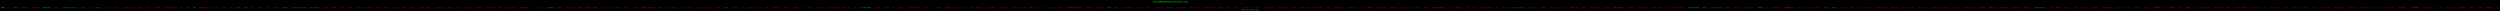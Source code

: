 graph APs {

  node [shape=plaintext, fontname=inconsolata, fontsize=10, fontcolor=black];
  edge [style=invis];
  OSiUX [label="osiux@buenosaireslibre.org",fontcolor=green,fontsize=28];
  ccbysa [label="cba",fontname="CC Icons",fontcolor=green,fontsize=26];
  OSiUX -- ccbysa [len="2.6"];
OSiUX -- "00:01:e3:5f:ca:16" [len=2.70];
"00:01:e3:5f:ca:16" [label="GR ",fontcolor=red,fontsize=14];
OSiUX -- "00:02:2a:eb:15:6c" [len=2.84];
"00:02:2a:eb:15:6c" [label="RedFede ",fontcolor=limegreen,fontsize=12];
OSiUX -- "00:02:6f:66:2c:14" [len=2.74];
"00:02:6f:66:2c:14" [label="ENCORE662C14 ",fontcolor=red,fontsize=14];
OSiUX -- "00:02:6f:a8:01:bc" [len=2.80];
"00:02:6f:a8:01:bc" [label="ENCOREA801BC ",fontcolor=red,fontsize=12];
OSiUX -- "00:0c:42:05:0d:64" [len=2.57];
"00:0c:42:05:0d:64" [label="caballito ",fontcolor=limegreen,fontsize=18];
OSiUX -- "00:0c:e5:50:98:72" [len=2.77];
"00:0c:e5:50:98:72" [label="Houston ",fontcolor=red,fontsize=14];
OSiUX -- "00:0c:e5:50:c5:57" [len=2.82];
"00:0c:e5:50:c5:57" [label="ezpe@buenosaireslibre.org ",fontcolor=green,fontsize=12];
OSiUX -- "00:0e:2e:4a:63:ff" [len=2.68];
"00:0e:2e:4a:63:ff" [label="Almada ",fontcolor=red,fontsize=16];
OSiUX -- "00:0e:2e:aa:b8:30" [len=2.82];
"00:0e:2e:aa:b8:30" [label="romulo ",fontcolor=red,fontsize=12];
OSiUX -- "00:0e:2e:fe:90:bc" [len=2.76];
"00:0e:2e:fe:90:bc" [label="Topcom ",fontcolor=limegreen,fontsize=14];
OSiUX -- "00:0f:a3:f2:3d:53" [len=2.80];
"00:0f:a3:f2:3d:53" [label="AJW ",fontcolor=red,fontsize=12];
OSiUX -- "00:0f:b5:6f:9c:d4" [len=2.76];
"00:0f:b5:6f:9c:d4" [label="WLS ",fontcolor=red,fontsize=14];
OSiUX -- "00:11:3b:0d:82:4f" [len=2.87];
"00:11:3b:0d:82:4f" [label="default ",fontcolor=red,fontsize=12];
OSiUX -- "00:13:10:32:c2:8c" [len=2.68];
"00:13:10:32:c2:8c" [label="asipronet-1piso ",fontcolor=red,fontsize=16];
OSiUX -- "00:13:10:63:8e:47" [len=2.65];
"00:13:10:63:8e:47" [label="linksys ",fontcolor=red,fontsize=16];
OSiUX -- "00:13:13:09:0f:70" [len=2.76];
"00:13:13:09:0f:70" [label="Chiple ",fontcolor=red,fontsize=14];
OSiUX -- "00:14:6c:fa:e4:0c" [len=2.65];
"00:14:6c:fa:e4:0c" [label="NETGEAR ",fontcolor=red,fontsize=16];
OSiUX -- "00:14:bf:7b:64:98" [len=2.60];
"00:14:bf:7b:64:98" [label="linksys_SES_49650 ",fontcolor=red,fontsize=16];
OSiUX -- "00:14:bf:ea:1e:40" [len=2.71];
"00:14:bf:ea:1e:40" [label="maru ",fontcolor=red,fontsize=14];
OSiUX -- "00:14:bf:ec:f0:22" [len=2.70];
"00:14:bf:ec:f0:22" [label="mired ",fontcolor=red,fontsize=14];
OSiUX -- "00:15:6d:ad:9f:3e" [len=2.79];
"00:15:6d:ad:9f:3e" [label="NPM ",fontcolor=limegreen,fontsize=14];
OSiUX -- "00:15:ec:10:bb:ac" [len=2.57];
"00:15:ec:10:bb:ac" [label="baldocita ",fontcolor=red,fontsize=18];
OSiUX -- "00:15:ec:13:e1:54" [len=2.80];
"00:15:ec:13:e1:54" [label="alfredo-wifi ",fontcolor=red,fontsize=12];
OSiUX -- "00:15:ec:15:37:cf" [len=2.77];
"00:15:ec:15:37:cf" [label="familias ",fontcolor=red,fontsize=14];
OSiUX -- "00:16:b6:19:7a:90" [len=2.65];
"00:16:b6:19:7a:90" [label="R2D2 ",fontcolor=red,fontsize=16];
OSiUX -- "00:16:b6:19:7e:68" [len=2.64];
"00:16:b6:19:7e:68" [label="luisa ",fontcolor=limegreen,fontsize=16];
OSiUX -- "00:16:b6:19:7e:6e" [len=2.85];
"00:16:b6:19:7e:6e" [label="judith ",fontcolor=limegreen,fontsize=12];
OSiUX -- "00:17:9a:f1:d6:d7" [len=2.82];
"00:17:9a:f1:d6:d7" [label="Casak ",fontcolor=red,fontsize=12];
OSiUX -- "00:17:9a:f3:53:45" [len=2.67];
"00:17:9a:f3:53:45" [label="default ",fontcolor=red,fontsize=16];
OSiUX -- "00:17:9a:f8:ac:31" [len=2.84];
"00:17:9a:f8:ac:31" [label="flopy ",fontcolor=red,fontsize=12];
OSiUX -- "00:18:39:58:22:f1" [len=2.60];
"00:18:39:58:22:f1" [label="hris304 ",fontcolor=red,fontsize=16];
OSiUX -- "00:18:39:cc:bc:40" [len=2.60];
"00:18:39:cc:bc:40" [label="linksys ",fontcolor=limegreen,fontsize=16];
OSiUX -- "00:18:e7:1e:e8:4e" [len=2.73];
"00:18:e7:1e:e8:4e" [label="El supermercadito chino ",fontcolor=limegreen,fontsize=14];
OSiUX -- "00:18:e7:55:24:fa" [len=2.82];
"00:18:e7:55:24:fa" [label="electromedicina ",fontcolor=limegreen,fontsize=12];
OSiUX -- "00:18:f8:61:76:20" [len=2.70];
"00:18:f8:61:76:20" [label="lamartona ",fontcolor=red,fontsize=14];
OSiUX -- "00:19:e0:64:8e:f8" [len=2.77];
"00:19:e0:64:8e:f8" [label="ANDREU ",fontcolor=red,fontsize=14];
OSiUX -- "00:1a:70:85:51:6f" [len=2.76];
"00:1a:70:85:51:6f" [label="Juanchi ",fontcolor=red,fontsize=14];
OSiUX -- "00:1a:70:d7:1c:5d" [len=2.73];
"00:1a:70:d7:1c:5d" [label="NachWan ",fontcolor=red,fontsize=14];
OSiUX -- "00:1a:73:b4:4a:73" [len=2.80];
"00:1a:73:b4:4a:73" [label="Fibertel WiFi899 ",fontcolor=red,fontsize=12];
OSiUX -- "00:1b:11:3a:f3:a7" [len=2.77];
"00:1b:11:3a:f3:a7" [label="Bohemio ",fontcolor=red,fontsize=14];
OSiUX -- "00:1b:11:3b:51:ff" [len=2.74];
"00:1b:11:3b:51:ff" [label="GuaiFai ",fontcolor=red,fontsize=14];
OSiUX -- "00:1b:11:3b:81:7d" [len=2.77];
"00:1b:11:3b:81:7d" [label="Hemoto ",fontcolor=red,fontsize=14];
OSiUX -- "00:1b:11:4e:b3:07" [len=2.71];
"00:1b:11:4e:b3:07" [label="wifi casa ",fontcolor=red,fontsize=14];
OSiUX -- "00:1b:9e:cd:81:78" [len=2.65];
"00:1b:9e:cd:81:78" [label="PLan21 ",fontcolor=red,fontsize=16];
OSiUX -- "00:1c:10:2b:c1:63" [len=2.70];
"00:1c:10:2b:c1:63" [label="honguito ",fontcolor=red,fontsize=14];
OSiUX -- "00:1c:10:58:52:89" [len=2.67];
"00:1c:10:58:52:89" [label="linksys_claudio ",fontcolor=red,fontsize=16];
OSiUX -- "00:1c:10:58:89:2e" [len=2.79];
"00:1c:10:58:89:2e" [label="Los5Fantasticos ",fontcolor=red,fontsize=14];
OSiUX -- "00:1c:df:f4:be:43" [len=2.73];
"00:1c:df:f4:be:43" [label="gabyscasa ",fontcolor=red,fontsize=14];
OSiUX -- "00:1c:f0:3b:5b:49" [len=2.65];
"00:1c:f0:3b:5b:49" [label="dlink ",fontcolor=red,fontsize=16];
OSiUX -- "00:1c:f0:67:d0:77" [len=2.73];
"00:1c:f0:67:d0:77" [label="Nuria WiFi ",fontcolor=red,fontsize=14];
OSiUX -- "00:1d:0f:ce:73:72" [len=2.65];
"00:1d:0f:ce:73:72" [label="rutenberg ",fontcolor=red,fontsize=16];
OSiUX -- "00:1d:0f:f0:c9:cc" [len=2.65];
"00:1d:0f:f0:c9:cc" [label="InternetCasa ",fontcolor=red,fontsize=16];
OSiUX -- "00:1d:60:15:9d:44" [len=2.77];
"00:1d:60:15:9d:44" [label="FT2206 ",fontcolor=red,fontsize=14];
OSiUX -- "00:1d:7e:e1:3c:48" [len=2.79];
"00:1d:7e:e1:3c:48" [label="linksys_SES_52579 ",fontcolor=red,fontsize=14];
OSiUX -- "00:1d:7e:f2:e7:f9" [len=2.70];
"00:1d:7e:f2:e7:f9" [label="OtamendiBOYZ ",fontcolor=red,fontsize=14];
OSiUX -- "00:1e:58:c3:37:6d" [len=2.87];
"00:1e:58:c3:37:6d" [label="nnn ",fontcolor=red,fontsize=12];
OSiUX -- "00:1e:e5:40:2b:e8" [len=2.80];
"00:1e:e5:40:2b:e8" [label="R O M I N A ",fontcolor=red,fontsize=12];
OSiUX -- "00:1f:c6:6d:67:59" [len=2.77];
"00:1f:c6:6d:67:59" [label="SOSA WIFI ",fontcolor=limegreen,fontsize=14];
OSiUX -- "00:21:29:63:3f:70" [len=2.62];
"00:21:29:63:3f:70" [label="Seba-M ",fontcolor=red,fontsize=16];
OSiUX -- "00:21:29:66:de:a4" [len=2.68];
"00:21:29:66:de:a4" [label="linksys-49g ",fontcolor=red,fontsize=16];
OSiUX -- "00:21:29:9d:09:fb" [len=2.54];
"00:21:29:9d:09:fb" [label="nacho ",fontcolor=red,fontsize=18];
OSiUX -- "00:21:29:bd:0a:0e" [len=2.51];
"00:21:29:bd:0a:0e" [label="Lincoln 7 echo ",fontcolor=red,fontsize=18];
OSiUX -- "00:21:63:07:31:ae" [len=2.87];
"00:21:63:07:31:ae" [label="Atlanta ",fontcolor=red,fontsize=12];
OSiUX -- "00:21:91:35:31:e9" [len=2.80];
"00:21:91:35:31:e9" [label="guille ",fontcolor=red,fontsize=12];
OSiUX -- "00:21:91:35:36:c9" [len=2.76];
"00:21:91:35:36:c9" [label="Hernan1 ",fontcolor=red,fontsize=14];
OSiUX -- "00:21:91:4d:41:f2" [len=2.71];
"00:21:91:4d:41:f2" [label="marinet ",fontcolor=red,fontsize=14];
OSiUX -- "00:22:15:ee:f7:ab" [len=2.71];
"00:22:15:ee:f7:ab" [label="FT_ALIPPE ",fontcolor=red,fontsize=14];
OSiUX -- "00:22:33:ed:9d:6c" [len=2.59];
"00:22:33:ed:9d:6c" [label="cinthia veronica ",fontcolor=red,fontsize=18];
OSiUX -- "00:22:6b:48:1d:f3" [len=2.79];
"00:22:6b:48:1d:f3" [label="AndreA ",fontcolor=red,fontsize=14];
OSiUX -- "00:22:6b:4d:eb:ce" [len=2.70];
"00:22:6b:4d:eb:ce" [label="bubu ",fontcolor=red,fontsize=14];
OSiUX -- "00:22:6b:6a:a6:dc" [len=2.70];
"00:22:6b:6a:a6:dc" [label="juan123 ",fontcolor=red,fontsize=14];
OSiUX -- "00:22:75:16:f0:f4" [len=2.88];
"00:22:75:16:f0:f4" [label="belkin ",fontcolor=red,fontsize=12];
OSiUX -- "00:22:93:c8:42:18" [len=2.84];
"00:22:93:c8:42:18" [label="LeonWiFi ",fontcolor=red,fontsize=12];
OSiUX -- "00:22:93:c8:80:c0" [len=2.82];
"00:22:93:c8:80:c0" [label="LilianaCwifi ",fontcolor=red,fontsize=12];
OSiUX -- "00:22:93:c8:85:04" [len=2.80];
"00:22:93:c8:85:04" [label="Emi_Shauer ",fontcolor=red,fontsize=12];
OSiUX -- "00:23:69:0f:5b:1d" [len=2.76];
"00:23:69:0f:5b:1d" [label="home277 ",fontcolor=red,fontsize=14];
OSiUX -- "00:23:69:b2:d2:14" [len=2.73];
"00:23:69:b2:d2:14" [label="linksys ",fontcolor=limegreen,fontsize=14];
OSiUX -- "00:23:69:c7:78:67" [len=2.82];
"00:23:69:c7:78:67" [label="NoTeConectes ",fontcolor=red,fontsize=12];
OSiUX -- "00:23:69:cb:a0:06" [len=2.82];
"00:23:69:cb:a0:06" [label="colmi ",fontcolor=red,fontsize=12];
OSiUX -- "00:23:69:d3:ab:18" [len=2.68];
"00:23:69:d3:ab:18" [label="jazmin ",fontcolor=red,fontsize=16];
OSiUX -- "00:23:69:f5:f6:5b" [len=2.70];
"00:23:69:f5:f6:5b" [label="Marcela ",fontcolor=red,fontsize=14];
OSiUX -- "00:23:cd:1d:8c:3e" [len=2.79];
"00:23:cd:1d:8c:3e" [label="SMOR ",fontcolor=red,fontsize=14];
OSiUX -- "00:23:cd:cd:76:c4" [len=2.74];
"00:23:cd:cd:76:c4" [label="TP-LINK_CD76C4 ",fontcolor=red,fontsize=14];
OSiUX -- "00:23:cd:f0:cc:9a" [len=2.62];
"00:23:cd:f0:cc:9a" [label="Pianist ",fontcolor=red,fontsize=16];
OSiUX -- "00:24:01:1a:a0:49" [len=2.68];
"00:24:01:1a:a0:49" [label="Zabalza ",fontcolor=red,fontsize=16];
OSiUX -- "00:24:01:c8:bf:04" [len=2.82];
"00:24:01:c8:bf:04" [label="Lola ",fontcolor=red,fontsize=12];
OSiUX -- "00:24:01:fd:f8:ae" [len=2.76];
"00:24:01:fd:f8:ae" [label="familia ",fontcolor=red,fontsize=14];
OSiUX -- "00:24:8c:79:81:b9" [len=2.84];
"00:24:8c:79:81:b9" [label="FT-Dalesio Wifi ",fontcolor=red,fontsize=12];
OSiUX -- "00:24:a1:17:2c:94" [len=2.74];
"00:24:a1:17:2c:94" [label="Fibertel WiFi268 ",fontcolor=red,fontsize=14];
OSiUX -- "00:24:a5:c9:f1:d0" [len=2.74];
"00:24:a5:c9:f1:d0" [label="tomate loco ",fontcolor=red,fontsize=14];
OSiUX -- "00:24:d2:0a:e3:82" [len=2.73];
"00:24:d2:0a:e3:82" [label="cisap ",fontcolor=red,fontsize=14];
OSiUX -- "00:25:86:cb:a0:f8" [len=2.67];
"00:25:86:cb:a0:f8" [label="TP-LINK_CBA0F8 ",fontcolor=limegreen,fontsize=16];
OSiUX -- "00:25:9c:3a:99:16" [len=2.60];
"00:25:9c:3a:99:16" [label="valiger ",fontcolor=red,fontsize=16];
OSiUX -- "00:25:9c:51:a0:08" [len=2.80];
"00:25:9c:51:a0:08" [label="beba1020 ",fontcolor=red,fontsize=12];
OSiUX -- "00:25:9c:69:71:a7" [len=2.74];
"00:25:9c:69:71:a7" [label="BC01 ",fontcolor=red,fontsize=14];
OSiUX -- "00:25:9c:f0:cb:9c" [len=2.60];
"00:25:9c:f0:cb:9c" [label="linksys ",fontcolor=red,fontsize=16];
OSiUX -- "00:25:f1:72:ad:4b" [len=2.67];
"00:25:f1:72:ad:4b" [label="Fibertel WiFi498 ",fontcolor=red,fontsize=16];
OSiUX -- "00:25:f1:85:14:78" [len=2.84];
"00:25:f1:85:14:78" [label="rolinga ",fontcolor=red,fontsize=12];
OSiUX -- "00:26:b6:19:2b:38" [len=2.73];
"00:26:b6:19:2b:38" [label="jc ",fontcolor=red,fontsize=14];
OSiUX -- "00:26:b9:dd:69:2b" [len=2.77];
"00:26:b9:dd:69:2b" [label="ManuNet ",fontcolor=red,fontsize=14];
OSiUX -- "00:26:ed:99:5c:b3" [len=2.65];
"00:26:ed:99:5c:b3" [label="Paulman ",fontcolor=red,fontsize=16];
OSiUX -- "00:26:ed:ae:f1:40" [len=2.80];
"00:26:ed:ae:f1:40" [label="SpeedyWiFi ",fontcolor=red,fontsize=12];
OSiUX -- "00:26:ed:af:2c:e8" [len=2.87];
"00:26:ed:af:2c:e8" [label="JUaNa ",fontcolor=red,fontsize=12];
OSiUX -- "00:26:ed:af:a4:d8" [len=2.74];
"00:26:ed:af:a4:d8" [label="yoko ",fontcolor=red,fontsize=14];
OSiUX -- "00:26:ed:af:a6:c8" [len=2.76];
"00:26:ed:af:a6:c8" [label="SpeedyWiFi ",fontcolor=red,fontsize=14];
OSiUX -- "00:27:19:c4:81:10" [len=2.74];
"00:27:19:c4:81:10" [label="TP-LINK_C48110 ",fontcolor=red,fontsize=14];
OSiUX -- "00:27:19:c5:ca:e4" [len=2.70];
"00:27:19:c5:ca:e4" [label="TP-LINK_C5CAE4 ",fontcolor=red,fontsize=14];
OSiUX -- "00:27:19:de:f0:28" [len=2.76];
"00:27:19:de:f0:28" [label="meli8778 ",fontcolor=red,fontsize=14];
OSiUX -- "00:27:19:fa:0c:82" [len=2.68];
"00:27:19:fa:0c:82" [label="privada ",fontcolor=red,fontsize=16];
OSiUX -- "00:27:22:40:7d:ea" [len=2.62];
"00:27:22:40:7d:ea" [label="UBNT ",fontcolor=red,fontsize=16];
OSiUX -- "00:30:4f:76:7c:70" [len=2.70];
"00:30:4f:76:7c:70" [label="arwen ",fontcolor=red,fontsize=14];
OSiUX -- "00:40:10:10:00:03" [len=2.80];
"00:40:10:10:00:03" [label="Larra ",fontcolor=red,fontsize=12];
OSiUX -- "00:50:18:4e:8a:d0" [len=2.85];
"00:50:18:4e:8a:d0" [label="Avellaneda ",fontcolor=red,fontsize=12];
OSiUX -- "00:e0:4c:f7:d8:39" [len=2.73];
"00:e0:4c:f7:d8:39" [label="RedCasa ",fontcolor=red,fontsize=14];
OSiUX -- "00:e0:4c:f8:4f:51" [len=2.59];
"00:e0:4c:f8:4f:51" [label="COLGATE DE ESTA!!! ",fontcolor=red,fontsize=18];
OSiUX -- "00:e0:4d:2c:6f:fc" [len=2.74];
"00:e0:4d:2c:6f:fc" [label="Speedy-e4d8 ",fontcolor=red,fontsize=14];
OSiUX -- "00:e0:4d:a1:3c:34" [len=2.77];
"00:e0:4d:a1:3c:34" [label="Speedy-b397 ",fontcolor=red,fontsize=14];
OSiUX -- "02:2d:5d:63:a3:85" [len=2.99];
"02:2d:5d:63:a3:85" [label="HP4EBAE2 ",fontcolor=limegreen,fontsize=10];
OSiUX -- "1c:14:48:aa:46:c4" [len=2.76];
"1c:14:48:aa:46:c4" [label="Joaquin ",fontcolor=red,fontsize=14];
OSiUX -- "1c:14:48:d4:5e:77" [len=2.71];
"1c:14:48:d4:5e:77" [label="Fibertel WiFi073 ",fontcolor=red,fontsize=14];
OSiUX -- "1c:14:48:db:4e:ce" [len=2.85];
"1c:14:48:db:4e:ce" [label="WiFide luca ",fontcolor=red,fontsize=12];
OSiUX -- "1c:14:48:db:da:b8" [len=2.90];
"1c:14:48:db:da:b8" [label="FTPORTILLO ",fontcolor=red,fontsize=10];
OSiUX -- "1c:af:f7:15:7e:30" [len=2.82];
"1c:af:f7:15:7e:30" [label="dlinkavellaneda ",fontcolor=red,fontsize=12];
OSiUX -- "1e:3c:e3:ca:e1:ab" [len=2.74];
"1e:3c:e3:ca:e1:ab" [label="portthru ",fontcolor=limegreen,fontsize=14];
OSiUX -- "20:cf:30:3f:f6:16" [len=2.76];
"20:cf:30:3f:f6:16" [label="Telecentro-3a38 ",fontcolor=red,fontsize=14];
OSiUX -- "20:cf:30:41:0d:80" [len=2.71];
"20:cf:30:41:0d:80" [label="Telecentro-3cc4 ",fontcolor=red,fontsize=14];
OSiUX -- "20:cf:30:5b:db:6a" [len=2.67];
"20:cf:30:5b:db:6a" [label="Telecentro-2d82 ",fontcolor=red,fontsize=16];
OSiUX -- "30:39:f2:06:16:e6" [len=2.65];
"30:39:f2:06:16:e6" [label="LauRiTa ",fontcolor=red,fontsize=16];
OSiUX -- "34:4b:50:41:dc:25" [len=2.76];
"34:4b:50:41:dc:25" [label="Stefi ",fontcolor=red,fontsize=14];
OSiUX -- "34:4b:50:41:ec:cf" [len=2.77];
"34:4b:50:41:ec:cf" [label="Taitito ",fontcolor=red,fontsize=14];
OSiUX -- "34:4b:50:41:fb:05" [len=2.71];
"34:4b:50:41:fb:05" [label="marianela ",fontcolor=red,fontsize=14];
OSiUX -- "38:22:9d:01:ff:ca" [len=2.67];
"38:22:9d:01:ff:ca" [label="wi fi arnet ",fontcolor=red,fontsize=16];
OSiUX -- "38:60:77:88:25:62" [len=2.74];
"38:60:77:88:25:62" [label="Fibertel WiFi714 ",fontcolor=red,fontsize=14];
OSiUX -- "38:60:77:bb:80:0d" [len=2.74];
"38:60:77:bb:80:0d" [label="Fibertel WiFi865 ",fontcolor=red,fontsize=14];
OSiUX -- "38:60:77:c1:34:29" [len=2.88];
"38:60:77:c1:34:29" [label="SANDRA ",fontcolor=red,fontsize=12];
OSiUX -- "38:60:77:c2:86:f7" [len=2.77];
"38:60:77:c2:86:f7" [label="Fibertel WiFi294 ",fontcolor=red,fontsize=14];
OSiUX -- "3c:75:4a:23:33:37" [len=2.65];
"3c:75:4a:23:33:37" [label="Fibertel WiFi ",fontcolor=red,fontsize=16];
OSiUX -- "3c:75:4a:23:e7:d8" [len=2.84];
"3c:75:4a:23:e7:d8" [label="pascual ",fontcolor=red,fontsize=12];
OSiUX -- "40:4a:03:bd:28:c8" [len=2.64];
"40:4a:03:bd:28:c8" [label="gabyymarito ",fontcolor=red,fontsize=16];
OSiUX -- "48:5b:39:87:ab:34" [len=2.74];
"48:5b:39:87:ab:34" [label="Telecentro-7cdc ",fontcolor=red,fontsize=14];
OSiUX -- "50:67:f0:9d:82:a4" [len=2.77];
"50:67:f0:9d:82:a4" [label="Grace ",fontcolor=red,fontsize=14];
OSiUX -- "50:67:f0:9d:86:d1" [len=2.79];
"50:67:f0:9d:86:d1" [label="DIANA-WIFI ",fontcolor=red,fontsize=14];
OSiUX -- "50:67:f0:9d:ff:78" [len=2.71];
"50:67:f0:9d:ff:78" [label="Speedy_oot3mq ",fontcolor=red,fontsize=14];
OSiUX -- "50:67:f0:9e:33:ba" [len=2.73];
"50:67:f0:9e:33:ba" [label="DanielyMarcelo ",fontcolor=red,fontsize=14];
OSiUX -- "50:67:f0:a5:9d:94" [len=2.74];
"50:67:f0:a5:9d:94" [label="Florencia ",fontcolor=red,fontsize=14];
OSiUX -- "50:67:f0:a9:2a:b7" [len=2.64];
"50:67:f0:a9:2a:b7" [label="Wi-Fi Arnet ",fontcolor=red,fontsize=16];
OSiUX -- "50:67:f0:a9:2b:98" [len=2.77];
"50:67:f0:a9:2b:98" [label="andamios ",fontcolor=red,fontsize=14];
OSiUX -- "54:e6:fc:ae:59:ce" [len=2.59];
"54:e6:fc:ae:59:ce" [label="Fucking Hostile! ",fontcolor=red,fontsize=18];
OSiUX -- "54:e6:fc:b1:16:2a" [len=2.82];
"54:e6:fc:b1:16:2a" [label="PABLO ",fontcolor=red,fontsize=12];
OSiUX -- "54:e6:fc:b3:99:c2" [len=2.67];
"54:e6:fc:b3:99:c2" [label="WIFI@Ga's ",fontcolor=red,fontsize=16];
OSiUX -- "54:e6:fc:c8:f6:1c" [len=2.74];
"54:e6:fc:c8:f6:1c" [label="Gian ",fontcolor=red,fontsize=14];
OSiUX -- "54:e6:fc:dd:7a:ae" [len=2.84];
"54:e6:fc:dd:7a:ae" [label="rodrigo ",fontcolor=red,fontsize=12];
OSiUX -- "54:e6:fc:dd:97:ac" [len=2.79];
"54:e6:fc:dd:97:ac" [label="cajita_de_bombones ",fontcolor=red,fontsize=14];
OSiUX -- "54:e6:fc:e5:44:ee" [len=2.74];
"54:e6:fc:e5:44:ee" [label="batti ",fontcolor=red,fontsize=14];
OSiUX -- "54:e6:fc:e6:65:54" [len=2.80];
"54:e6:fc:e6:65:54" [label="AdrielWifiNew ",fontcolor=red,fontsize=12];
OSiUX -- "54:e6:fc:fc:ff:a0" [len=2.80];
"54:e6:fc:fc:ff:a0" [label="Rodro no presta wifi ",fontcolor=limegreen,fontsize=12];
OSiUX -- "54:e6:fc:fd:0c:68" [len=2.73];
"54:e6:fc:fd:0c:68" [label="Lopez_Collazo ",fontcolor=red,fontsize=14];
OSiUX -- "5c:d9:98:fe:f4:58" [len=2.62];
"5c:d9:98:fe:f4:58" [label="DRALink ",fontcolor=red,fontsize=16];
OSiUX -- "68:7f:74:7b:cb:42" [len=2.77];
"68:7f:74:7b:cb:42" [label="Puto el que lee ",fontcolor=red,fontsize=14];
OSiUX -- "68:7f:74:7d:d4:18" [len=2.87];
"68:7f:74:7d:d4:18" [label="charly ",fontcolor=red,fontsize=12];
OSiUX -- "68:7f:74:ad:9d:bc" [len=2.67];
"68:7f:74:ad:9d:bc" [label="NUEVO SOL ",fontcolor=red,fontsize=16];
OSiUX -- "68:7f:74:dc:42:81" [len=2.56];
"68:7f:74:dc:42:81" [label="River ",fontcolor=red,fontsize=18];
OSiUX -- "68:7f:74:e1:85:e0" [len=2.60];
"68:7f:74:e1:85:e0" [label="kriegler.sucari ",fontcolor=red,fontsize=16];
OSiUX -- "68:7f:74:ee:f6:d3" [len=2.68];
"68:7f:74:ee:f6:d3" [label="jujuem ",fontcolor=red,fontsize=16];
OSiUX -- "68:7f:74:fe:1c:84" [len=2.51];
"68:7f:74:fe:1c:84" [label="lobosybogota ",fontcolor=red,fontsize=18];
OSiUX -- "68:7f:74:ff:25:0a" [len=2.80];
"68:7f:74:ff:25:0a" [label="FernandoElsa ",fontcolor=red,fontsize=12];
OSiUX -- "70:71:bc:05:37:29" [len=2.74];
"70:71:bc:05:37:29" [label="Fibertel WiFisum ",fontcolor=red,fontsize=14];
OSiUX -- "70:7e:43:48:65:14" [len=2.77];
"70:7e:43:48:65:14" [label="Fibertel WiFi328 ",fontcolor=red,fontsize=14];
OSiUX -- "70:7e:43:ba:3c:c2" [len=2.73];
"70:7e:43:ba:3c:c2" [label="Santi ",fontcolor=red,fontsize=14];
OSiUX -- "74:56:12:36:0d:9a" [len=2.60];
"74:56:12:36:0d:9a" [label="Fibertel WiFi183 ",fontcolor=red,fontsize=16];
OSiUX -- "74:ea:3a:a9:e6:a4" [len=2.64];
"74:ea:3a:a9:e6:a4" [label="TP-LINK_A9E6A4 ",fontcolor=limegreen,fontsize=16];
OSiUX -- "74:ea:3a:b5:98:c0" [len=2.60];
"74:ea:3a:b5:98:c0" [label="NICK_1 ",fontcolor=limegreen,fontsize=16];
OSiUX -- "74:ea:3a:cf:28:e6" [len=2.76];
"74:ea:3a:cf:28:e6" [label="Conectate de Esta ",fontcolor=limegreen,fontsize=14];
OSiUX -- "74:ea:3a:e7:3a:ba" [len=2.76];
"74:ea:3a:e7:3a:ba" [label="CELESTE ",fontcolor=red,fontsize=14];
OSiUX -- "78:44:76:05:b6:b0" [len=2.64];
"78:44:76:05:b6:b0" [label="Wifi Abi ",fontcolor=red,fontsize=16];
OSiUX -- "7c:4f:b5:90:71:44" [len=2.62];
"7c:4f:b5:90:71:44" [label="Fibertel WiFi ",fontcolor=red,fontsize=16];
OSiUX -- "90:e6:ba:a2:27:40" [len=2.64];
"90:e6:ba:a2:27:40" [label="FT05636 ",fontcolor=limegreen,fontsize=16];
OSiUX -- "94:0c:6d:ef:47:60" [len=2.80];
"94:0c:6d:ef:47:60" [label="Casa ",fontcolor=red,fontsize=12];
OSiUX -- "94:0c:6d:f5:ea:f0" [len=2.68];
"94:0c:6d:f5:ea:f0" [label="Peludo WIFI ",fontcolor=red,fontsize=16];
OSiUX -- "94:44:52:3b:14:0d" [len=2.56];
"94:44:52:3b:14:0d" [label="FRANARELLA ",fontcolor=red,fontsize=18];
OSiUX -- "98:fc:11:81:ec:82" [len=2.80];
"98:fc:11:81:ec:82" [label="NadaPersonal ",fontcolor=red,fontsize=12];
OSiUX -- "98:fc:11:cf:c1:b9" [len=2.71];
"98:fc:11:cf:c1:b9" [label="linksys ",fontcolor=red,fontsize=14];
OSiUX -- "98:fc:11:d1:45:d1" [len=2.65];
"98:fc:11:d1:45:d1" [label="ACOYTE ",fontcolor=red,fontsize=16];
OSiUX -- "98:fc:11:d8:82:fc" [len=2.84];
"98:fc:11:d8:82:fc" [label="linksys ",fontcolor=limegreen,fontsize=12];
OSiUX -- "b0:48:7a:b0:41:52" [len=2.68];
"b0:48:7a:b0:41:52" [label="linksys ",fontcolor=limegreen,fontsize=16];
OSiUX -- "b0:48:7a:b1:ce:80" [len=2.71];
"b0:48:7a:b1:ce:80" [label="arielbart ",fontcolor=red,fontsize=14];
OSiUX -- "b0:48:7a:b2:79:30" [len=2.68];
"b0:48:7a:b2:79:30" [label="BEITI ",fontcolor=red,fontsize=16];
OSiUX -- "b0:48:7a:c8:a4:16" [len=2.71];
"b0:48:7a:c8:a4:16" [label="Dori A.. ",fontcolor=red,fontsize=14];
OSiUX -- "b0:48:7a:db:b5:40" [len=2.70];
"b0:48:7a:db:b5:40" [label="Home-Wifi ",fontcolor=red,fontsize=14];
OSiUX -- "c8:3a:35:1b:b9:28" [len=2.68];
"c8:3a:35:1b:b9:28" [label="CaRo-PC_Network ",fontcolor=red,fontsize=16];
OSiUX -- "c8:6c:87:58:e4:6f" [len=2.76];
"c8:6c:87:58:e4:6f" [label="Speedy_9qi1nz ",fontcolor=red,fontsize=14];
OSiUX -- "c8:6c:87:fe:e3:98" [len=2.74];
"c8:6c:87:fe:e3:98" [label="perro de la calle ",fontcolor=red,fontsize=14];
OSiUX -- "c8:d5:fe:0f:75:a4" [len=2.73];
"c8:d5:fe:0f:75:a4" [label="spred ",fontcolor=red,fontsize=14];
OSiUX -- "c8:d5:fe:14:f3:ef" [len=2.80];
"c8:d5:fe:14:f3:ef" [label="WifiMia ",fontcolor=red,fontsize=12];
OSiUX -- "c8:d5:fe:15:52:17" [len=2.74];
"c8:d5:fe:15:52:17" [label="Speedy-aae8 ",fontcolor=red,fontsize=14];
OSiUX -- "c8:d5:fe:15:76:9b" [len=2.76];
"c8:d5:fe:15:76:9b" [label="Speedy-dce2 ",fontcolor=red,fontsize=14];
OSiUX -- "c8:d5:fe:15:a1:db" [len=2.82];
"c8:d5:fe:15:a1:db" [label="Speedy-2105 ",fontcolor=red,fontsize=12];
OSiUX -- "c8:d5:fe:69:d6:dd" [len=2.73];
"c8:d5:fe:69:d6:dd" [label="Martinez.Chaparro ",fontcolor=red,fontsize=14];
OSiUX -- "c8:d5:fe:69:e4:de" [len=2.59];
"c8:d5:fe:69:e4:de" [label="cristina ",fontcolor=red,fontsize=18];
OSiUX -- "c8:d5:fe:6c:f5:3c" [len=2.53];
"c8:d5:fe:6c:f5:3c" [label="Pablo ga ",fontcolor=red,fontsize=18];
OSiUX -- "c8:d5:fe:6d:24:bc" [len=2.67];
"c8:d5:fe:6d:24:bc" [label="SpeedyEster ",fontcolor=red,fontsize=16];
OSiUX -- "c8:d5:fe:6d:27:5a" [len=2.76];
"c8:d5:fe:6d:27:5a" [label="CamposCordoba ",fontcolor=red,fontsize=14];
OSiUX -- "c8:d5:fe:6e:0d:81" [len=2.73];
"c8:d5:fe:6e:0d:81" [label="SpeedyWiFii ",fontcolor=red,fontsize=14];
OSiUX -- "c8:d5:fe:6e:14:5e" [len=2.68];
"c8:d5:fe:6e:14:5e" [label="PerdonanosEnzo ",fontcolor=limegreen,fontsize=16];
OSiUX -- "c8:d5:fe:70:11:57" [len=2.80];
"c8:d5:fe:70:11:57" [label="LILIANA ",fontcolor=red,fontsize=12];
OSiUX -- "c8:d5:fe:70:14:5c" [len=2.57];
"c8:d5:fe:70:14:5c" [label="NANCY ",fontcolor=red,fontsize=18];
OSiUX -- "c8:d5:fe:70:27:42" [len=2.71];
"c8:d5:fe:70:27:42" [label="maitena2 ",fontcolor=red,fontsize=14];
OSiUX -- "c8:d5:fe:73:2a:17" [len=2.77];
"c8:d5:fe:73:2a:17" [label="leotatt ",fontcolor=red,fontsize=14];
OSiUX -- "c8:d5:fe:7d:ab:ee" [len=2.79];
"c8:d5:fe:7d:ab:ee" [label="Maria Laura ",fontcolor=red,fontsize=14];
OSiUX -- "c8:d5:fe:7d:af:98" [len=2.76];
"c8:d5:fe:7d:af:98" [label="SpeedyWiFi ",fontcolor=red,fontsize=14];
OSiUX -- "c8:d5:fe:7d:d3:0d" [len=2.77];
"c8:d5:fe:7d:d3:0d" [label="primuchas@speedy ",fontcolor=red,fontsize=14];
OSiUX -- "c8:d5:fe:89:b5:c0" [len=2.84];
"c8:d5:fe:89:b5:c0" [label="isengard ",fontcolor=red,fontsize=12];
OSiUX -- "cc:7d:37:e0:a9:f3" [len=2.90];
"cc:7d:37:e0:a9:f3" [label="Fibertel WiFi ",fontcolor=red,fontsize=10];
OSiUX -- "cc:7d:37:ec:ee:40" [len=2.70];
"cc:7d:37:ec:ee:40" [label="Lopez Wifi ",fontcolor=red,fontsize=14];
OSiUX -- "cc:7d:37:ee:5f:96" [len=2.76];
"cc:7d:37:ee:5f:96" [label="sandra_ft ",fontcolor=red,fontsize=14];
OSiUX -- "d4:d1:84:15:c2:a4" [len=2.59];
"d4:d1:84:15:c2:a4" [label="PAJARITO ",fontcolor=red,fontsize=18];
OSiUX -- "d8:5d:4c:ac:35:32" [len=2.82];
"d8:5d:4c:ac:35:32" [label="MARY ",fontcolor=red,fontsize=12];
OSiUX -- "d8:5d:4c:b3:69:b6" [len=2.56];
"d8:5d:4c:b3:69:b6" [label="MATSAN ",fontcolor=red,fontsize=18];
OSiUX -- "d8:5d:4c:c4:27:de" [len=2.80];
"d8:5d:4c:c4:27:de" [label="LETICIA ",fontcolor=red,fontsize=12];
OSiUX -- "d8:5d:4c:da:e8:7a" [len=2.51];
"d8:5d:4c:da:e8:7a" [label="Depto ",fontcolor=red,fontsize=18];
OSiUX -- "d8:5d:4c:f9:31:7c" [len=2.84];
"d8:5d:4c:f9:31:7c" [label="yoga ",fontcolor=red,fontsize=12];
OSiUX -- "e0:69:95:21:42:5c" [len=2.79];
"e0:69:95:21:42:5c" [label="Telecentro-1240 ",fontcolor=red,fontsize=14];
OSiUX -- "e0:69:95:21:67:5c" [len=2.74];
"e0:69:95:21:67:5c" [label="Telecentro-c446 ",fontcolor=red,fontsize=14];
OSiUX -- "e0:69:95:28:de:a7" [len=2.68];
"e0:69:95:28:de:a7" [label="BIAUS ",fontcolor=red,fontsize=16];
OSiUX -- "e0:69:95:2d:49:9a" [len=2.68];
"e0:69:95:2d:49:9a" [label="Fibertel WiFi090 ",fontcolor=red,fontsize=16];
OSiUX -- "e0:69:95:2f:f1:ed" [len=2.77];
"e0:69:95:2f:f1:ed" [label="Telecentro-2930 ",fontcolor=red,fontsize=14];
OSiUX -- "e0:69:95:31:24:2d" [len=2.85];
"e0:69:95:31:24:2d" [label="0aca62 ",fontcolor=red,fontsize=12];
OSiUX -- "e0:69:95:52:d3:4d" [len=2.84];
"e0:69:95:52:d3:4d" [label="Telecentro-8c8e ",fontcolor=red,fontsize=12];
OSiUX -- "e0:69:95:58:cc:f5" [len=2.85];
"e0:69:95:58:cc:f5" [label="susu-net ",fontcolor=red,fontsize=12];
OSiUX -- "e0:69:95:5a:1e:7e" [len=2.85];
"e0:69:95:5a:1e:7e" [label="Telecentro-2944 ",fontcolor=red,fontsize=12];
OSiUX -- "e0:69:95:5a:3f:9a" [len=2.80];
"e0:69:95:5a:3f:9a" [label="WIFI_D&A ",fontcolor=red,fontsize=12];
OSiUX -- "e0:69:95:5d:02:ce" [len=2.80];
"e0:69:95:5d:02:ce" [label="elsuelito ",fontcolor=red,fontsize=12];
OSiUX -- "e0:69:95:60:11:91" [len=2.79];
"e0:69:95:60:11:91" [label="Telecentro-6958 ",fontcolor=red,fontsize=14];
OSiUX -- "e0:69:95:76:0e:20" [len=2.76];
"e0:69:95:76:0e:20" [label="Telecentro-2832 ",fontcolor=red,fontsize=14];
OSiUX -- "e0:69:95:76:4d:74" [len=2.87];
"e0:69:95:76:4d:74" [label="Telecentro-464a ",fontcolor=red,fontsize=12];
OSiUX -- "e0:69:95:8e:2c:86" [len=2.85];
"e0:69:95:8e:2c:86" [label="Telecentro-39fc ",fontcolor=red,fontsize=12];
OSiUX -- "e0:69:95:92:85:ec" [len=2.85];
"e0:69:95:92:85:ec" [label="Telecentro-17a0 ",fontcolor=red,fontsize=12];
OSiUX -- "e0:69:95:92:dc:c1" [len=2.76];
"e0:69:95:92:dc:c1" [label="Telecentro-6c5a ",fontcolor=red,fontsize=14];
OSiUX -- "e0:cb:4e:60:95:0c" [len=2.56];
"e0:cb:4e:60:95:0c" [label="ft_RIOS____ ",fontcolor=red,fontsize=18];
OSiUX -- "e0:cb:4e:61:4a:0f" [len=2.59];
"e0:cb:4e:61:4a:0f" [label="FT9081668 ",fontcolor=red,fontsize=18];
OSiUX -- "e0:cb:4e:6d:72:4e" [len=2.68];
"e0:cb:4e:6d:72:4e" [label="luz gonzales... ",fontcolor=red,fontsize=16];
OSiUX -- "e0:cb:4e:6e:60:c4" [len=2.77];
"e0:cb:4e:6e:60:c4" [label="kirusha ",fontcolor=red,fontsize=14];
OSiUX -- "e4:83:99:5f:9d:d2" [len=2.82];
"e4:83:99:5f:9d:d2" [label="francisco wifi ",fontcolor=red,fontsize=12];
OSiUX -- "f4:ec:38:ba:41:46" [len=2.70];
"f4:ec:38:ba:41:46" [label="Bogota90210 ",fontcolor=red,fontsize=14];
OSiUX -- "f4:ec:38:c8:7d:50" [len=2.77];
"f4:ec:38:c8:7d:50" [label="GABRIEL_PC ",fontcolor=red,fontsize=14];
OSiUX -- "f4:ec:38:e8:e2:3e" [len=2.64];
"f4:ec:38:e8:e2:3e" [label="Naty ",fontcolor=red,fontsize=16];
OSiUX -- "f4:ec:38:f4:d6:a0" [len=2.57];
"f4:ec:38:f4:d6:a0" [label="Morrongo ",fontcolor=red,fontsize=18];
OSiUX -- "f8:d1:11:92:12:26" [len=2.80];
"f8:d1:11:92:12:26" [label="Mopi ",fontcolor=red,fontsize=12];
  graph [bgcolor=black,fontcolor=white,fontname="inconsolata",fontsize=12,label="248 APs, 225 closed, 23 open"]



}
